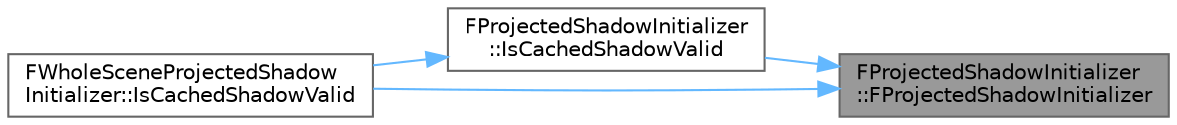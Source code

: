 digraph "FProjectedShadowInitializer::FProjectedShadowInitializer"
{
 // INTERACTIVE_SVG=YES
 // LATEX_PDF_SIZE
  bgcolor="transparent";
  edge [fontname=Helvetica,fontsize=10,labelfontname=Helvetica,labelfontsize=10];
  node [fontname=Helvetica,fontsize=10,shape=box,height=0.2,width=0.4];
  rankdir="RL";
  Node1 [id="Node000001",label="FProjectedShadowInitializer\l::FProjectedShadowInitializer",height=0.2,width=0.4,color="gray40", fillcolor="grey60", style="filled", fontcolor="black",tooltip="Default constructor."];
  Node1 -> Node2 [id="edge1_Node000001_Node000002",dir="back",color="steelblue1",style="solid",tooltip=" "];
  Node2 [id="Node000002",label="FProjectedShadowInitializer\l::IsCachedShadowValid",height=0.2,width=0.4,color="grey40", fillcolor="white", style="filled",URL="$d3/d9e/classFProjectedShadowInitializer.html#a2eded6fe3eb31d0766521f354d1c7fd5",tooltip=" "];
  Node2 -> Node3 [id="edge2_Node000002_Node000003",dir="back",color="steelblue1",style="solid",tooltip=" "];
  Node3 [id="Node000003",label="FWholeSceneProjectedShadow\lInitializer::IsCachedShadowValid",height=0.2,width=0.4,color="grey40", fillcolor="white", style="filled",URL="$d2/d8a/classFWholeSceneProjectedShadowInitializer.html#a97eb920486036d7136186471f62692f3",tooltip=" "];
  Node1 -> Node3 [id="edge3_Node000001_Node000003",dir="back",color="steelblue1",style="solid",tooltip=" "];
}
